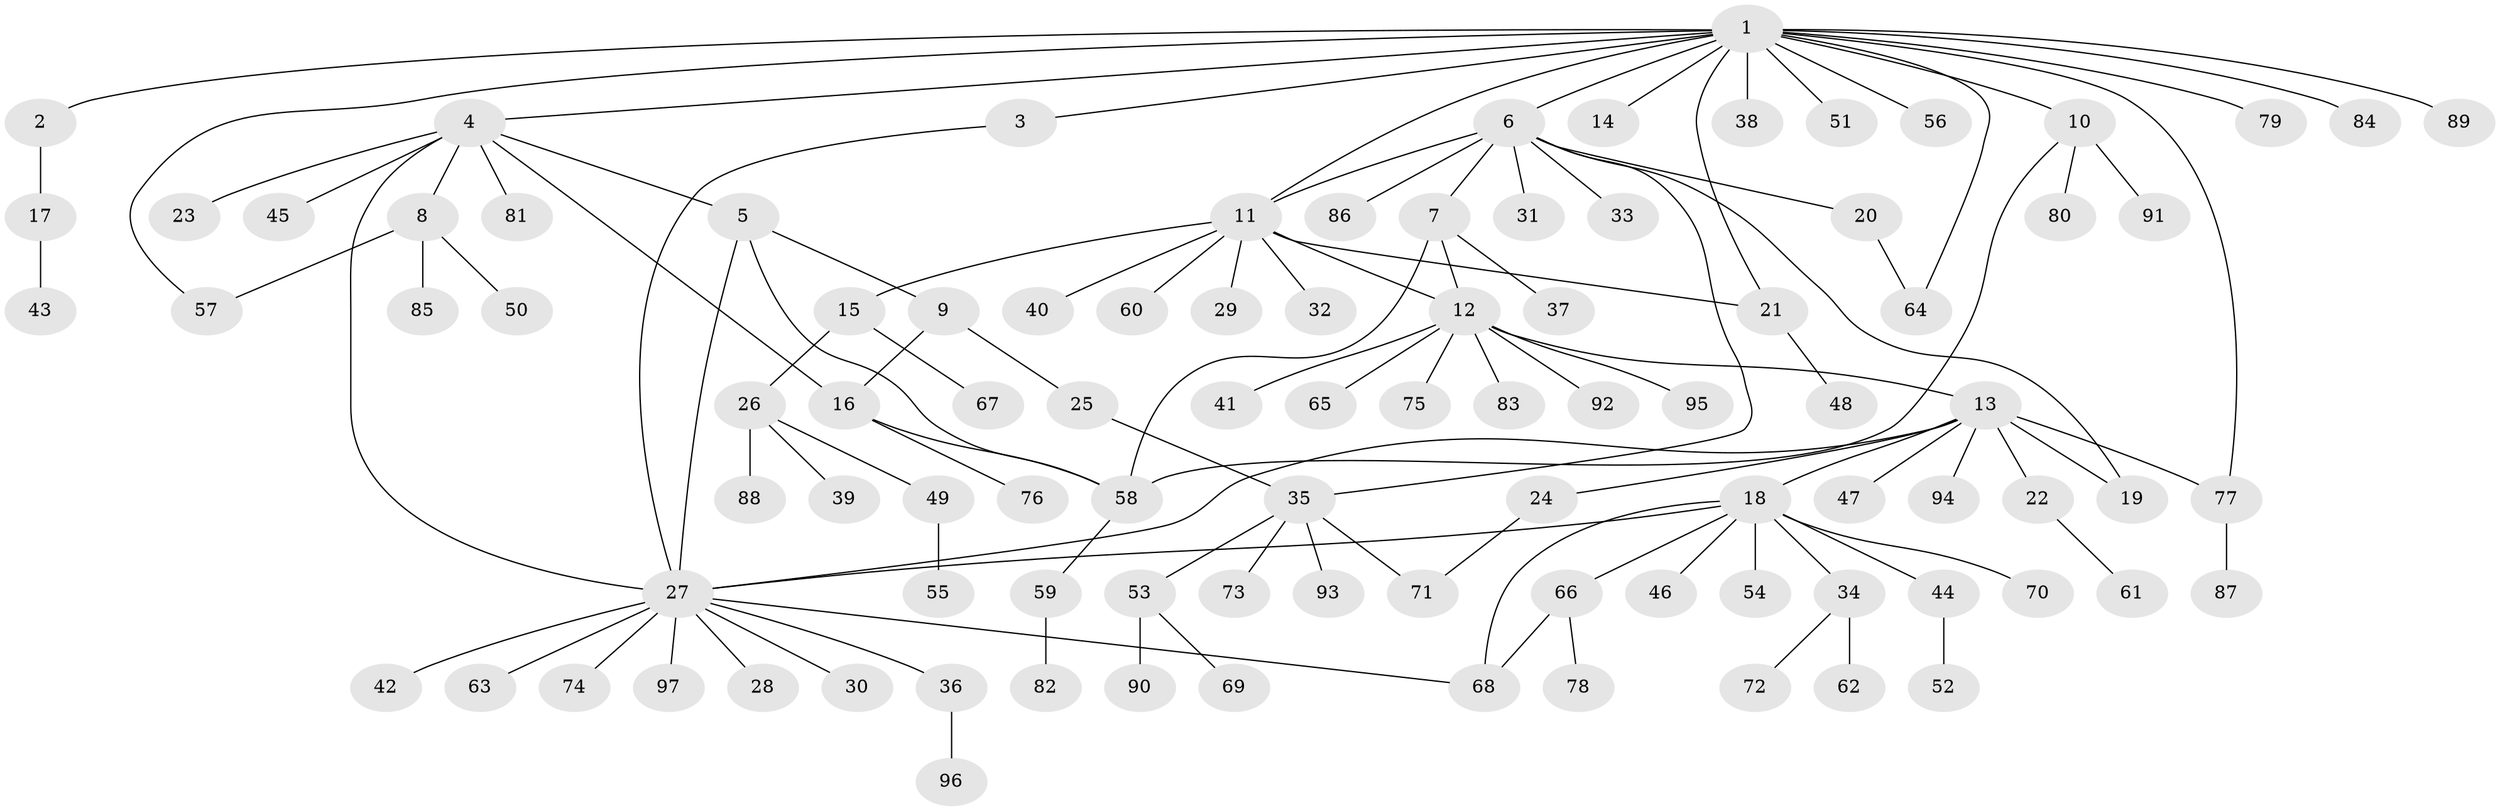 // coarse degree distribution, {17: 0.0136986301369863, 2: 0.1643835616438356, 6: 0.0273972602739726, 13: 0.0136986301369863, 9: 0.0273972602739726, 3: 0.0410958904109589, 5: 0.0136986301369863, 7: 0.0136986301369863, 8: 0.0410958904109589, 1: 0.6438356164383562}
// Generated by graph-tools (version 1.1) at 2025/23/03/03/25 07:23:52]
// undirected, 97 vertices, 115 edges
graph export_dot {
graph [start="1"]
  node [color=gray90,style=filled];
  1;
  2;
  3;
  4;
  5;
  6;
  7;
  8;
  9;
  10;
  11;
  12;
  13;
  14;
  15;
  16;
  17;
  18;
  19;
  20;
  21;
  22;
  23;
  24;
  25;
  26;
  27;
  28;
  29;
  30;
  31;
  32;
  33;
  34;
  35;
  36;
  37;
  38;
  39;
  40;
  41;
  42;
  43;
  44;
  45;
  46;
  47;
  48;
  49;
  50;
  51;
  52;
  53;
  54;
  55;
  56;
  57;
  58;
  59;
  60;
  61;
  62;
  63;
  64;
  65;
  66;
  67;
  68;
  69;
  70;
  71;
  72;
  73;
  74;
  75;
  76;
  77;
  78;
  79;
  80;
  81;
  82;
  83;
  84;
  85;
  86;
  87;
  88;
  89;
  90;
  91;
  92;
  93;
  94;
  95;
  96;
  97;
  1 -- 2;
  1 -- 3;
  1 -- 4;
  1 -- 6;
  1 -- 10;
  1 -- 11;
  1 -- 14;
  1 -- 21;
  1 -- 38;
  1 -- 51;
  1 -- 56;
  1 -- 57;
  1 -- 64;
  1 -- 77;
  1 -- 79;
  1 -- 84;
  1 -- 89;
  2 -- 17;
  3 -- 27;
  4 -- 5;
  4 -- 8;
  4 -- 16;
  4 -- 23;
  4 -- 27;
  4 -- 45;
  4 -- 81;
  5 -- 9;
  5 -- 27;
  5 -- 58;
  6 -- 7;
  6 -- 11;
  6 -- 19;
  6 -- 20;
  6 -- 31;
  6 -- 33;
  6 -- 35;
  6 -- 86;
  7 -- 12;
  7 -- 37;
  7 -- 58;
  8 -- 50;
  8 -- 57;
  8 -- 85;
  9 -- 16;
  9 -- 25;
  10 -- 58;
  10 -- 80;
  10 -- 91;
  11 -- 12;
  11 -- 15;
  11 -- 21;
  11 -- 29;
  11 -- 32;
  11 -- 40;
  11 -- 60;
  12 -- 13;
  12 -- 41;
  12 -- 65;
  12 -- 75;
  12 -- 83;
  12 -- 92;
  12 -- 95;
  13 -- 18;
  13 -- 19;
  13 -- 22;
  13 -- 24;
  13 -- 27;
  13 -- 47;
  13 -- 77;
  13 -- 94;
  15 -- 26;
  15 -- 67;
  16 -- 58;
  16 -- 76;
  17 -- 43;
  18 -- 27;
  18 -- 34;
  18 -- 44;
  18 -- 46;
  18 -- 54;
  18 -- 66;
  18 -- 68;
  18 -- 70;
  20 -- 64;
  21 -- 48;
  22 -- 61;
  24 -- 71;
  25 -- 35;
  26 -- 39;
  26 -- 49;
  26 -- 88;
  27 -- 28;
  27 -- 30;
  27 -- 36;
  27 -- 42;
  27 -- 63;
  27 -- 68;
  27 -- 74;
  27 -- 97;
  34 -- 62;
  34 -- 72;
  35 -- 53;
  35 -- 71;
  35 -- 73;
  35 -- 93;
  36 -- 96;
  44 -- 52;
  49 -- 55;
  53 -- 69;
  53 -- 90;
  58 -- 59;
  59 -- 82;
  66 -- 68;
  66 -- 78;
  77 -- 87;
}

